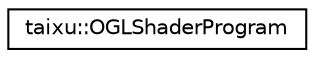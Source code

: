 digraph "Graphical Class Hierarchy"
{
 // LATEX_PDF_SIZE
  edge [fontname="Helvetica",fontsize="10",labelfontname="Helvetica",labelfontsize="10"];
  node [fontname="Helvetica",fontsize="10",shape=record];
  rankdir="LR";
  Node0 [label="taixu::OGLShaderProgram",height=0.2,width=0.4,color="black", fillcolor="white", style="filled",URL="$classtaixu_1_1OGLShaderProgram.html",tooltip=" "];
}
